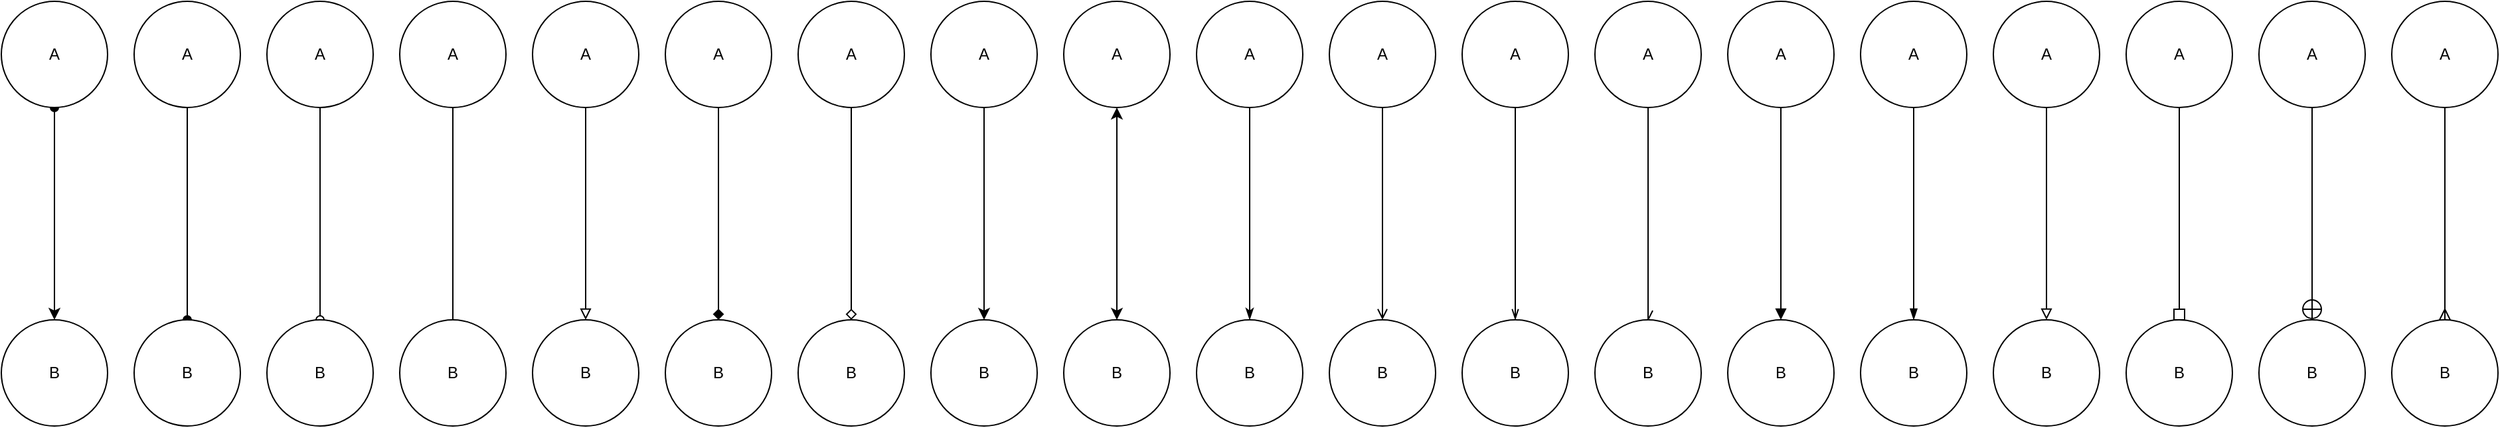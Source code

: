 <mxfile version="24.2.5" type="device">
  <diagram name="Page-1" id="1PGbxG-JRSsGDjTiNKqe">
    <mxGraphModel dx="1323" dy="767" grid="1" gridSize="10" guides="1" tooltips="1" connect="1" arrows="1" fold="1" page="1" pageScale="1" pageWidth="850" pageHeight="1100" math="0" shadow="0">
      <root>
        <mxCell id="0" />
        <mxCell id="1" parent="0" />
        <mxCell id="w_M9kZpoK7uKxhwz330O-2" style="rounded=0;orthogonalLoop=1;jettySize=auto;html=1;exitX=0.5;exitY=1;exitDx=0;exitDy=0;strokeColor=default;flowAnimation=0;shadow=0;jumpStyle=none;orthogonal=0;entryX=0.5;entryY=0;entryDx=0;entryDy=0;endArrow=classic;endFill=1;startArrow=oval;startFill=1;" parent="1" source="cbEqYPbVe2UiCqQq94zS-2" target="cbEqYPbVe2UiCqQq94zS-4" edge="1">
          <mxGeometry relative="1" as="geometry">
            <mxPoint x="152.5" y="140" as="sourcePoint" />
            <mxPoint x="-32.5" y="220" as="targetPoint" />
          </mxGeometry>
        </mxCell>
        <mxCell id="cbEqYPbVe2UiCqQq94zS-2" value="A" style="ellipse;whiteSpace=wrap;html=1;aspect=fixed;" parent="1" vertex="1">
          <mxGeometry x="20" width="80" height="80" as="geometry" />
        </mxCell>
        <mxCell id="cbEqYPbVe2UiCqQq94zS-4" value="B" style="ellipse;whiteSpace=wrap;html=1;aspect=fixed;" parent="1" vertex="1">
          <mxGeometry x="20" y="240" width="80" height="80" as="geometry" />
        </mxCell>
        <mxCell id="xb7h13wAjRhVSH1K_NRV-1" style="rounded=0;orthogonalLoop=1;jettySize=auto;html=1;exitX=0.5;exitY=1;exitDx=0;exitDy=0;strokeColor=default;flowAnimation=0;shadow=0;jumpStyle=none;orthogonal=0;entryX=0.5;entryY=0;entryDx=0;entryDy=0;endArrow=oval;endFill=1;" parent="1" source="xb7h13wAjRhVSH1K_NRV-2" target="xb7h13wAjRhVSH1K_NRV-3" edge="1">
          <mxGeometry relative="1" as="geometry">
            <mxPoint x="252.5" y="140" as="sourcePoint" />
            <mxPoint x="67.5" y="220" as="targetPoint" />
          </mxGeometry>
        </mxCell>
        <mxCell id="xb7h13wAjRhVSH1K_NRV-2" value="A" style="ellipse;whiteSpace=wrap;html=1;aspect=fixed;" parent="1" vertex="1">
          <mxGeometry x="120" width="80" height="80" as="geometry" />
        </mxCell>
        <mxCell id="xb7h13wAjRhVSH1K_NRV-3" value="B" style="ellipse;whiteSpace=wrap;html=1;aspect=fixed;" parent="1" vertex="1">
          <mxGeometry x="120" y="240" width="80" height="80" as="geometry" />
        </mxCell>
        <mxCell id="xb7h13wAjRhVSH1K_NRV-4" style="rounded=0;orthogonalLoop=1;jettySize=auto;html=1;exitX=0.5;exitY=1;exitDx=0;exitDy=0;strokeColor=default;flowAnimation=0;shadow=0;jumpStyle=none;orthogonal=0;entryX=0.5;entryY=0;entryDx=0;entryDy=0;endArrow=oval;endFill=0;" parent="1" source="xb7h13wAjRhVSH1K_NRV-5" target="xb7h13wAjRhVSH1K_NRV-6" edge="1">
          <mxGeometry relative="1" as="geometry">
            <mxPoint x="352.5" y="140" as="sourcePoint" />
            <mxPoint x="167.5" y="220" as="targetPoint" />
          </mxGeometry>
        </mxCell>
        <mxCell id="xb7h13wAjRhVSH1K_NRV-5" value="A" style="ellipse;whiteSpace=wrap;html=1;aspect=fixed;" parent="1" vertex="1">
          <mxGeometry x="220" width="80" height="80" as="geometry" />
        </mxCell>
        <mxCell id="xb7h13wAjRhVSH1K_NRV-6" value="B" style="ellipse;whiteSpace=wrap;html=1;aspect=fixed;" parent="1" vertex="1">
          <mxGeometry x="220" y="240" width="80" height="80" as="geometry" />
        </mxCell>
        <mxCell id="xb7h13wAjRhVSH1K_NRV-7" style="rounded=0;orthogonalLoop=1;jettySize=auto;html=1;exitX=0.5;exitY=1;exitDx=0;exitDy=0;strokeColor=default;flowAnimation=0;shadow=0;jumpStyle=none;orthogonal=0;entryX=0.5;entryY=0;entryDx=0;entryDy=0;endArrow=none;endFill=0;" parent="1" source="xb7h13wAjRhVSH1K_NRV-8" target="xb7h13wAjRhVSH1K_NRV-9" edge="1">
          <mxGeometry relative="1" as="geometry">
            <mxPoint x="452.5" y="140" as="sourcePoint" />
            <mxPoint x="267.5" y="220" as="targetPoint" />
          </mxGeometry>
        </mxCell>
        <mxCell id="xb7h13wAjRhVSH1K_NRV-8" value="A" style="ellipse;whiteSpace=wrap;html=1;aspect=fixed;" parent="1" vertex="1">
          <mxGeometry x="320" width="80" height="80" as="geometry" />
        </mxCell>
        <mxCell id="xb7h13wAjRhVSH1K_NRV-9" value="B" style="ellipse;whiteSpace=wrap;html=1;aspect=fixed;" parent="1" vertex="1">
          <mxGeometry x="320" y="240" width="80" height="80" as="geometry" />
        </mxCell>
        <mxCell id="xb7h13wAjRhVSH1K_NRV-10" style="rounded=0;orthogonalLoop=1;jettySize=auto;html=1;exitX=0.5;exitY=1;exitDx=0;exitDy=0;strokeColor=default;flowAnimation=0;shadow=0;jumpStyle=none;orthogonal=0;entryX=0.5;entryY=0;entryDx=0;entryDy=0;endArrow=block;endFill=0;" parent="1" source="xb7h13wAjRhVSH1K_NRV-11" target="xb7h13wAjRhVSH1K_NRV-12" edge="1">
          <mxGeometry relative="1" as="geometry">
            <mxPoint x="552.5" y="140" as="sourcePoint" />
            <mxPoint x="367.5" y="220" as="targetPoint" />
          </mxGeometry>
        </mxCell>
        <mxCell id="xb7h13wAjRhVSH1K_NRV-11" value="A" style="ellipse;whiteSpace=wrap;html=1;aspect=fixed;" parent="1" vertex="1">
          <mxGeometry x="420" width="80" height="80" as="geometry" />
        </mxCell>
        <mxCell id="xb7h13wAjRhVSH1K_NRV-12" value="B" style="ellipse;whiteSpace=wrap;html=1;aspect=fixed;" parent="1" vertex="1">
          <mxGeometry x="420" y="240" width="80" height="80" as="geometry" />
        </mxCell>
        <mxCell id="xb7h13wAjRhVSH1K_NRV-13" style="rounded=0;orthogonalLoop=1;jettySize=auto;html=1;exitX=0.5;exitY=1;exitDx=0;exitDy=0;strokeColor=default;flowAnimation=0;shadow=0;jumpStyle=none;orthogonal=0;entryX=0.5;entryY=0;entryDx=0;entryDy=0;endArrow=diamond;endFill=1;" parent="1" source="xb7h13wAjRhVSH1K_NRV-14" target="xb7h13wAjRhVSH1K_NRV-15" edge="1">
          <mxGeometry relative="1" as="geometry">
            <mxPoint x="652.5" y="140" as="sourcePoint" />
            <mxPoint x="467.5" y="220" as="targetPoint" />
          </mxGeometry>
        </mxCell>
        <mxCell id="xb7h13wAjRhVSH1K_NRV-14" value="A" style="ellipse;whiteSpace=wrap;html=1;aspect=fixed;" parent="1" vertex="1">
          <mxGeometry x="520" width="80" height="80" as="geometry" />
        </mxCell>
        <mxCell id="xb7h13wAjRhVSH1K_NRV-15" value="B" style="ellipse;whiteSpace=wrap;html=1;aspect=fixed;" parent="1" vertex="1">
          <mxGeometry x="520" y="240" width="80" height="80" as="geometry" />
        </mxCell>
        <mxCell id="xb7h13wAjRhVSH1K_NRV-16" style="rounded=0;orthogonalLoop=1;jettySize=auto;html=1;exitX=0.5;exitY=1;exitDx=0;exitDy=0;strokeColor=default;flowAnimation=0;shadow=0;jumpStyle=none;orthogonal=0;entryX=0.5;entryY=0;entryDx=0;entryDy=0;endArrow=diamond;endFill=0;" parent="1" source="xb7h13wAjRhVSH1K_NRV-17" target="xb7h13wAjRhVSH1K_NRV-18" edge="1">
          <mxGeometry relative="1" as="geometry">
            <mxPoint x="752.5" y="140" as="sourcePoint" />
            <mxPoint x="567.5" y="220" as="targetPoint" />
          </mxGeometry>
        </mxCell>
        <mxCell id="xb7h13wAjRhVSH1K_NRV-17" value="A" style="ellipse;whiteSpace=wrap;html=1;aspect=fixed;" parent="1" vertex="1">
          <mxGeometry x="620" width="80" height="80" as="geometry" />
        </mxCell>
        <mxCell id="xb7h13wAjRhVSH1K_NRV-18" value="B" style="ellipse;whiteSpace=wrap;html=1;aspect=fixed;" parent="1" vertex="1">
          <mxGeometry x="620" y="240" width="80" height="80" as="geometry" />
        </mxCell>
        <mxCell id="0lJ9nApNie-sTq7GxG3D-1" style="edgeStyle=orthogonalEdgeStyle;rounded=0;orthogonalLoop=1;jettySize=auto;html=1;" edge="1" parent="1" source="xb7h13wAjRhVSH1K_NRV-20" target="xb7h13wAjRhVSH1K_NRV-21">
          <mxGeometry relative="1" as="geometry" />
        </mxCell>
        <mxCell id="xb7h13wAjRhVSH1K_NRV-20" value="A" style="ellipse;whiteSpace=wrap;html=1;aspect=fixed;" parent="1" vertex="1">
          <mxGeometry x="720" width="80" height="80" as="geometry" />
        </mxCell>
        <mxCell id="xb7h13wAjRhVSH1K_NRV-21" value="B" style="ellipse;whiteSpace=wrap;html=1;aspect=fixed;" parent="1" vertex="1">
          <mxGeometry x="720" y="240" width="80" height="80" as="geometry" />
        </mxCell>
        <mxCell id="xb7h13wAjRhVSH1K_NRV-22" style="rounded=0;orthogonalLoop=1;jettySize=auto;html=1;exitX=0.5;exitY=1;exitDx=0;exitDy=0;strokeColor=default;flowAnimation=0;shadow=0;jumpStyle=none;orthogonal=0;entryX=0.5;entryY=0;entryDx=0;entryDy=0;endArrow=classic;endFill=1;startArrow=classic;startFill=1;" parent="1" source="xb7h13wAjRhVSH1K_NRV-23" target="xb7h13wAjRhVSH1K_NRV-24" edge="1">
          <mxGeometry relative="1" as="geometry">
            <mxPoint x="952.5" y="140" as="sourcePoint" />
            <mxPoint x="767.5" y="220" as="targetPoint" />
          </mxGeometry>
        </mxCell>
        <mxCell id="xb7h13wAjRhVSH1K_NRV-23" value="A" style="ellipse;whiteSpace=wrap;html=1;aspect=fixed;" parent="1" vertex="1">
          <mxGeometry x="820" width="80" height="80" as="geometry" />
        </mxCell>
        <mxCell id="xb7h13wAjRhVSH1K_NRV-24" value="B" style="ellipse;whiteSpace=wrap;html=1;aspect=fixed;" parent="1" vertex="1">
          <mxGeometry x="820" y="240" width="80" height="80" as="geometry" />
        </mxCell>
        <mxCell id="0lJ9nApNie-sTq7GxG3D-2" style="rounded=0;orthogonalLoop=1;jettySize=auto;html=1;exitX=0.5;exitY=1;exitDx=0;exitDy=0;strokeColor=default;flowAnimation=0;shadow=0;jumpStyle=none;orthogonal=0;entryX=0.5;entryY=0;entryDx=0;entryDy=0;endArrow=classicThin;endFill=1;startArrow=none;startFill=0;" edge="1" parent="1" source="0lJ9nApNie-sTq7GxG3D-3" target="0lJ9nApNie-sTq7GxG3D-4">
          <mxGeometry relative="1" as="geometry">
            <mxPoint x="1052.5" y="140" as="sourcePoint" />
            <mxPoint x="867.5" y="220" as="targetPoint" />
          </mxGeometry>
        </mxCell>
        <mxCell id="0lJ9nApNie-sTq7GxG3D-3" value="A" style="ellipse;whiteSpace=wrap;html=1;aspect=fixed;" vertex="1" parent="1">
          <mxGeometry x="920" width="80" height="80" as="geometry" />
        </mxCell>
        <mxCell id="0lJ9nApNie-sTq7GxG3D-4" value="B" style="ellipse;whiteSpace=wrap;html=1;aspect=fixed;" vertex="1" parent="1">
          <mxGeometry x="920" y="240" width="80" height="80" as="geometry" />
        </mxCell>
        <mxCell id="0lJ9nApNie-sTq7GxG3D-7" style="rounded=0;orthogonalLoop=1;jettySize=auto;html=1;exitX=0.5;exitY=1;exitDx=0;exitDy=0;strokeColor=default;flowAnimation=0;shadow=0;jumpStyle=none;orthogonal=0;entryX=0.5;entryY=0;entryDx=0;entryDy=0;endArrow=open;endFill=0;startArrow=none;startFill=0;" edge="1" parent="1" source="0lJ9nApNie-sTq7GxG3D-8" target="0lJ9nApNie-sTq7GxG3D-9">
          <mxGeometry relative="1" as="geometry">
            <mxPoint x="1152.5" y="140" as="sourcePoint" />
            <mxPoint x="967.5" y="220" as="targetPoint" />
          </mxGeometry>
        </mxCell>
        <mxCell id="0lJ9nApNie-sTq7GxG3D-8" value="A" style="ellipse;whiteSpace=wrap;html=1;aspect=fixed;" vertex="1" parent="1">
          <mxGeometry x="1020" width="80" height="80" as="geometry" />
        </mxCell>
        <mxCell id="0lJ9nApNie-sTq7GxG3D-9" value="B" style="ellipse;whiteSpace=wrap;html=1;aspect=fixed;" vertex="1" parent="1">
          <mxGeometry x="1020" y="240" width="80" height="80" as="geometry" />
        </mxCell>
        <mxCell id="0lJ9nApNie-sTq7GxG3D-10" style="rounded=0;orthogonalLoop=1;jettySize=auto;html=1;exitX=0.5;exitY=1;exitDx=0;exitDy=0;strokeColor=default;flowAnimation=0;shadow=0;jumpStyle=none;orthogonal=0;entryX=0.5;entryY=0;entryDx=0;entryDy=0;endArrow=openThin;endFill=0;startArrow=none;startFill=0;" edge="1" parent="1" source="0lJ9nApNie-sTq7GxG3D-11" target="0lJ9nApNie-sTq7GxG3D-12">
          <mxGeometry relative="1" as="geometry">
            <mxPoint x="1252.5" y="140" as="sourcePoint" />
            <mxPoint x="1067.5" y="220" as="targetPoint" />
          </mxGeometry>
        </mxCell>
        <mxCell id="0lJ9nApNie-sTq7GxG3D-11" value="A" style="ellipse;whiteSpace=wrap;html=1;aspect=fixed;" vertex="1" parent="1">
          <mxGeometry x="1120" width="80" height="80" as="geometry" />
        </mxCell>
        <mxCell id="0lJ9nApNie-sTq7GxG3D-12" value="B" style="ellipse;whiteSpace=wrap;html=1;aspect=fixed;" vertex="1" parent="1">
          <mxGeometry x="1120" y="240" width="80" height="80" as="geometry" />
        </mxCell>
        <mxCell id="0lJ9nApNie-sTq7GxG3D-13" style="rounded=0;orthogonalLoop=1;jettySize=auto;html=1;exitX=0.5;exitY=1;exitDx=0;exitDy=0;strokeColor=default;flowAnimation=0;shadow=0;jumpStyle=none;orthogonal=0;entryX=0.5;entryY=0;entryDx=0;entryDy=0;endArrow=openAsync;endFill=0;startArrow=none;startFill=0;" edge="1" parent="1" source="0lJ9nApNie-sTq7GxG3D-14" target="0lJ9nApNie-sTq7GxG3D-15">
          <mxGeometry relative="1" as="geometry">
            <mxPoint x="1352.5" y="140" as="sourcePoint" />
            <mxPoint x="1167.5" y="220" as="targetPoint" />
          </mxGeometry>
        </mxCell>
        <mxCell id="0lJ9nApNie-sTq7GxG3D-14" value="A" style="ellipse;whiteSpace=wrap;html=1;aspect=fixed;" vertex="1" parent="1">
          <mxGeometry x="1220" width="80" height="80" as="geometry" />
        </mxCell>
        <mxCell id="0lJ9nApNie-sTq7GxG3D-15" value="B" style="ellipse;whiteSpace=wrap;html=1;aspect=fixed;" vertex="1" parent="1">
          <mxGeometry x="1220" y="240" width="80" height="80" as="geometry" />
        </mxCell>
        <mxCell id="0lJ9nApNie-sTq7GxG3D-16" style="rounded=0;orthogonalLoop=1;jettySize=auto;html=1;exitX=0.5;exitY=1;exitDx=0;exitDy=0;strokeColor=default;flowAnimation=0;shadow=0;jumpStyle=none;orthogonal=0;entryX=0.5;entryY=0;entryDx=0;entryDy=0;endArrow=block;endFill=1;startArrow=none;startFill=0;" edge="1" parent="1" source="0lJ9nApNie-sTq7GxG3D-17" target="0lJ9nApNie-sTq7GxG3D-18">
          <mxGeometry relative="1" as="geometry">
            <mxPoint x="1452.5" y="140" as="sourcePoint" />
            <mxPoint x="1267.5" y="220" as="targetPoint" />
          </mxGeometry>
        </mxCell>
        <mxCell id="0lJ9nApNie-sTq7GxG3D-17" value="A" style="ellipse;whiteSpace=wrap;html=1;aspect=fixed;" vertex="1" parent="1">
          <mxGeometry x="1320" width="80" height="80" as="geometry" />
        </mxCell>
        <mxCell id="0lJ9nApNie-sTq7GxG3D-18" value="B" style="ellipse;whiteSpace=wrap;html=1;aspect=fixed;" vertex="1" parent="1">
          <mxGeometry x="1320" y="240" width="80" height="80" as="geometry" />
        </mxCell>
        <mxCell id="0lJ9nApNie-sTq7GxG3D-19" style="rounded=0;orthogonalLoop=1;jettySize=auto;html=1;exitX=0.5;exitY=1;exitDx=0;exitDy=0;strokeColor=default;flowAnimation=0;shadow=0;jumpStyle=none;orthogonal=0;entryX=0.5;entryY=0;entryDx=0;entryDy=0;endArrow=blockThin;endFill=1;startArrow=none;startFill=0;" edge="1" parent="1" source="0lJ9nApNie-sTq7GxG3D-20" target="0lJ9nApNie-sTq7GxG3D-21">
          <mxGeometry relative="1" as="geometry">
            <mxPoint x="1552.5" y="140" as="sourcePoint" />
            <mxPoint x="1367.5" y="220" as="targetPoint" />
          </mxGeometry>
        </mxCell>
        <mxCell id="0lJ9nApNie-sTq7GxG3D-20" value="A" style="ellipse;whiteSpace=wrap;html=1;aspect=fixed;" vertex="1" parent="1">
          <mxGeometry x="1420" width="80" height="80" as="geometry" />
        </mxCell>
        <mxCell id="0lJ9nApNie-sTq7GxG3D-21" value="B" style="ellipse;whiteSpace=wrap;html=1;aspect=fixed;" vertex="1" parent="1">
          <mxGeometry x="1420" y="240" width="80" height="80" as="geometry" />
        </mxCell>
        <mxCell id="0lJ9nApNie-sTq7GxG3D-22" style="rounded=0;orthogonalLoop=1;jettySize=auto;html=1;exitX=0.5;exitY=1;exitDx=0;exitDy=0;strokeColor=default;flowAnimation=0;shadow=0;jumpStyle=none;orthogonal=0;entryX=0.5;entryY=0;entryDx=0;entryDy=0;endArrow=block;endFill=0;startArrow=none;startFill=0;" edge="1" parent="1" source="0lJ9nApNie-sTq7GxG3D-23" target="0lJ9nApNie-sTq7GxG3D-24">
          <mxGeometry relative="1" as="geometry">
            <mxPoint x="1652.5" y="140" as="sourcePoint" />
            <mxPoint x="1467.5" y="220" as="targetPoint" />
          </mxGeometry>
        </mxCell>
        <mxCell id="0lJ9nApNie-sTq7GxG3D-23" value="A" style="ellipse;whiteSpace=wrap;html=1;aspect=fixed;" vertex="1" parent="1">
          <mxGeometry x="1520" width="80" height="80" as="geometry" />
        </mxCell>
        <mxCell id="0lJ9nApNie-sTq7GxG3D-24" value="B" style="ellipse;whiteSpace=wrap;html=1;aspect=fixed;" vertex="1" parent="1">
          <mxGeometry x="1520" y="240" width="80" height="80" as="geometry" />
        </mxCell>
        <mxCell id="0lJ9nApNie-sTq7GxG3D-25" style="rounded=0;orthogonalLoop=1;jettySize=auto;html=1;exitX=0.5;exitY=1;exitDx=0;exitDy=0;strokeColor=default;flowAnimation=0;shadow=0;jumpStyle=none;orthogonal=0;entryX=0.5;entryY=0;entryDx=0;entryDy=0;endArrow=box;endFill=0;startArrow=none;startFill=0;" edge="1" parent="1" source="0lJ9nApNie-sTq7GxG3D-26" target="0lJ9nApNie-sTq7GxG3D-27">
          <mxGeometry relative="1" as="geometry">
            <mxPoint x="1752.5" y="140" as="sourcePoint" />
            <mxPoint x="1567.5" y="220" as="targetPoint" />
          </mxGeometry>
        </mxCell>
        <mxCell id="0lJ9nApNie-sTq7GxG3D-26" value="A" style="ellipse;whiteSpace=wrap;html=1;aspect=fixed;" vertex="1" parent="1">
          <mxGeometry x="1620" width="80" height="80" as="geometry" />
        </mxCell>
        <mxCell id="0lJ9nApNie-sTq7GxG3D-27" value="B" style="ellipse;whiteSpace=wrap;html=1;aspect=fixed;" vertex="1" parent="1">
          <mxGeometry x="1620" y="240" width="80" height="80" as="geometry" />
        </mxCell>
        <mxCell id="0lJ9nApNie-sTq7GxG3D-28" style="rounded=0;orthogonalLoop=1;jettySize=auto;html=1;exitX=0.5;exitY=1;exitDx=0;exitDy=0;strokeColor=default;flowAnimation=0;shadow=0;jumpStyle=none;orthogonal=0;entryX=0.5;entryY=0;entryDx=0;entryDy=0;endArrow=circlePlus;endFill=0;startArrow=none;startFill=0;" edge="1" parent="1" source="0lJ9nApNie-sTq7GxG3D-29" target="0lJ9nApNie-sTq7GxG3D-30">
          <mxGeometry relative="1" as="geometry">
            <mxPoint x="1852.5" y="140" as="sourcePoint" />
            <mxPoint x="1667.5" y="220" as="targetPoint" />
          </mxGeometry>
        </mxCell>
        <mxCell id="0lJ9nApNie-sTq7GxG3D-29" value="A" style="ellipse;whiteSpace=wrap;html=1;aspect=fixed;" vertex="1" parent="1">
          <mxGeometry x="1720" width="80" height="80" as="geometry" />
        </mxCell>
        <mxCell id="0lJ9nApNie-sTq7GxG3D-30" value="B" style="ellipse;whiteSpace=wrap;html=1;aspect=fixed;" vertex="1" parent="1">
          <mxGeometry x="1720" y="240" width="80" height="80" as="geometry" />
        </mxCell>
        <mxCell id="0lJ9nApNie-sTq7GxG3D-31" style="rounded=0;orthogonalLoop=1;jettySize=auto;html=1;exitX=0.5;exitY=1;exitDx=0;exitDy=0;strokeColor=default;flowAnimation=0;shadow=0;jumpStyle=none;orthogonal=0;entryX=0.5;entryY=0;entryDx=0;entryDy=0;endArrow=ERmany;endFill=0;startArrow=none;startFill=0;" edge="1" parent="1" source="0lJ9nApNie-sTq7GxG3D-32" target="0lJ9nApNie-sTq7GxG3D-33">
          <mxGeometry relative="1" as="geometry">
            <mxPoint x="1952.5" y="140" as="sourcePoint" />
            <mxPoint x="1767.5" y="220" as="targetPoint" />
          </mxGeometry>
        </mxCell>
        <mxCell id="0lJ9nApNie-sTq7GxG3D-32" value="A" style="ellipse;whiteSpace=wrap;html=1;aspect=fixed;" vertex="1" parent="1">
          <mxGeometry x="1820" width="80" height="80" as="geometry" />
        </mxCell>
        <mxCell id="0lJ9nApNie-sTq7GxG3D-33" value="B" style="ellipse;whiteSpace=wrap;html=1;aspect=fixed;" vertex="1" parent="1">
          <mxGeometry x="1820" y="240" width="80" height="80" as="geometry" />
        </mxCell>
      </root>
    </mxGraphModel>
  </diagram>
</mxfile>
